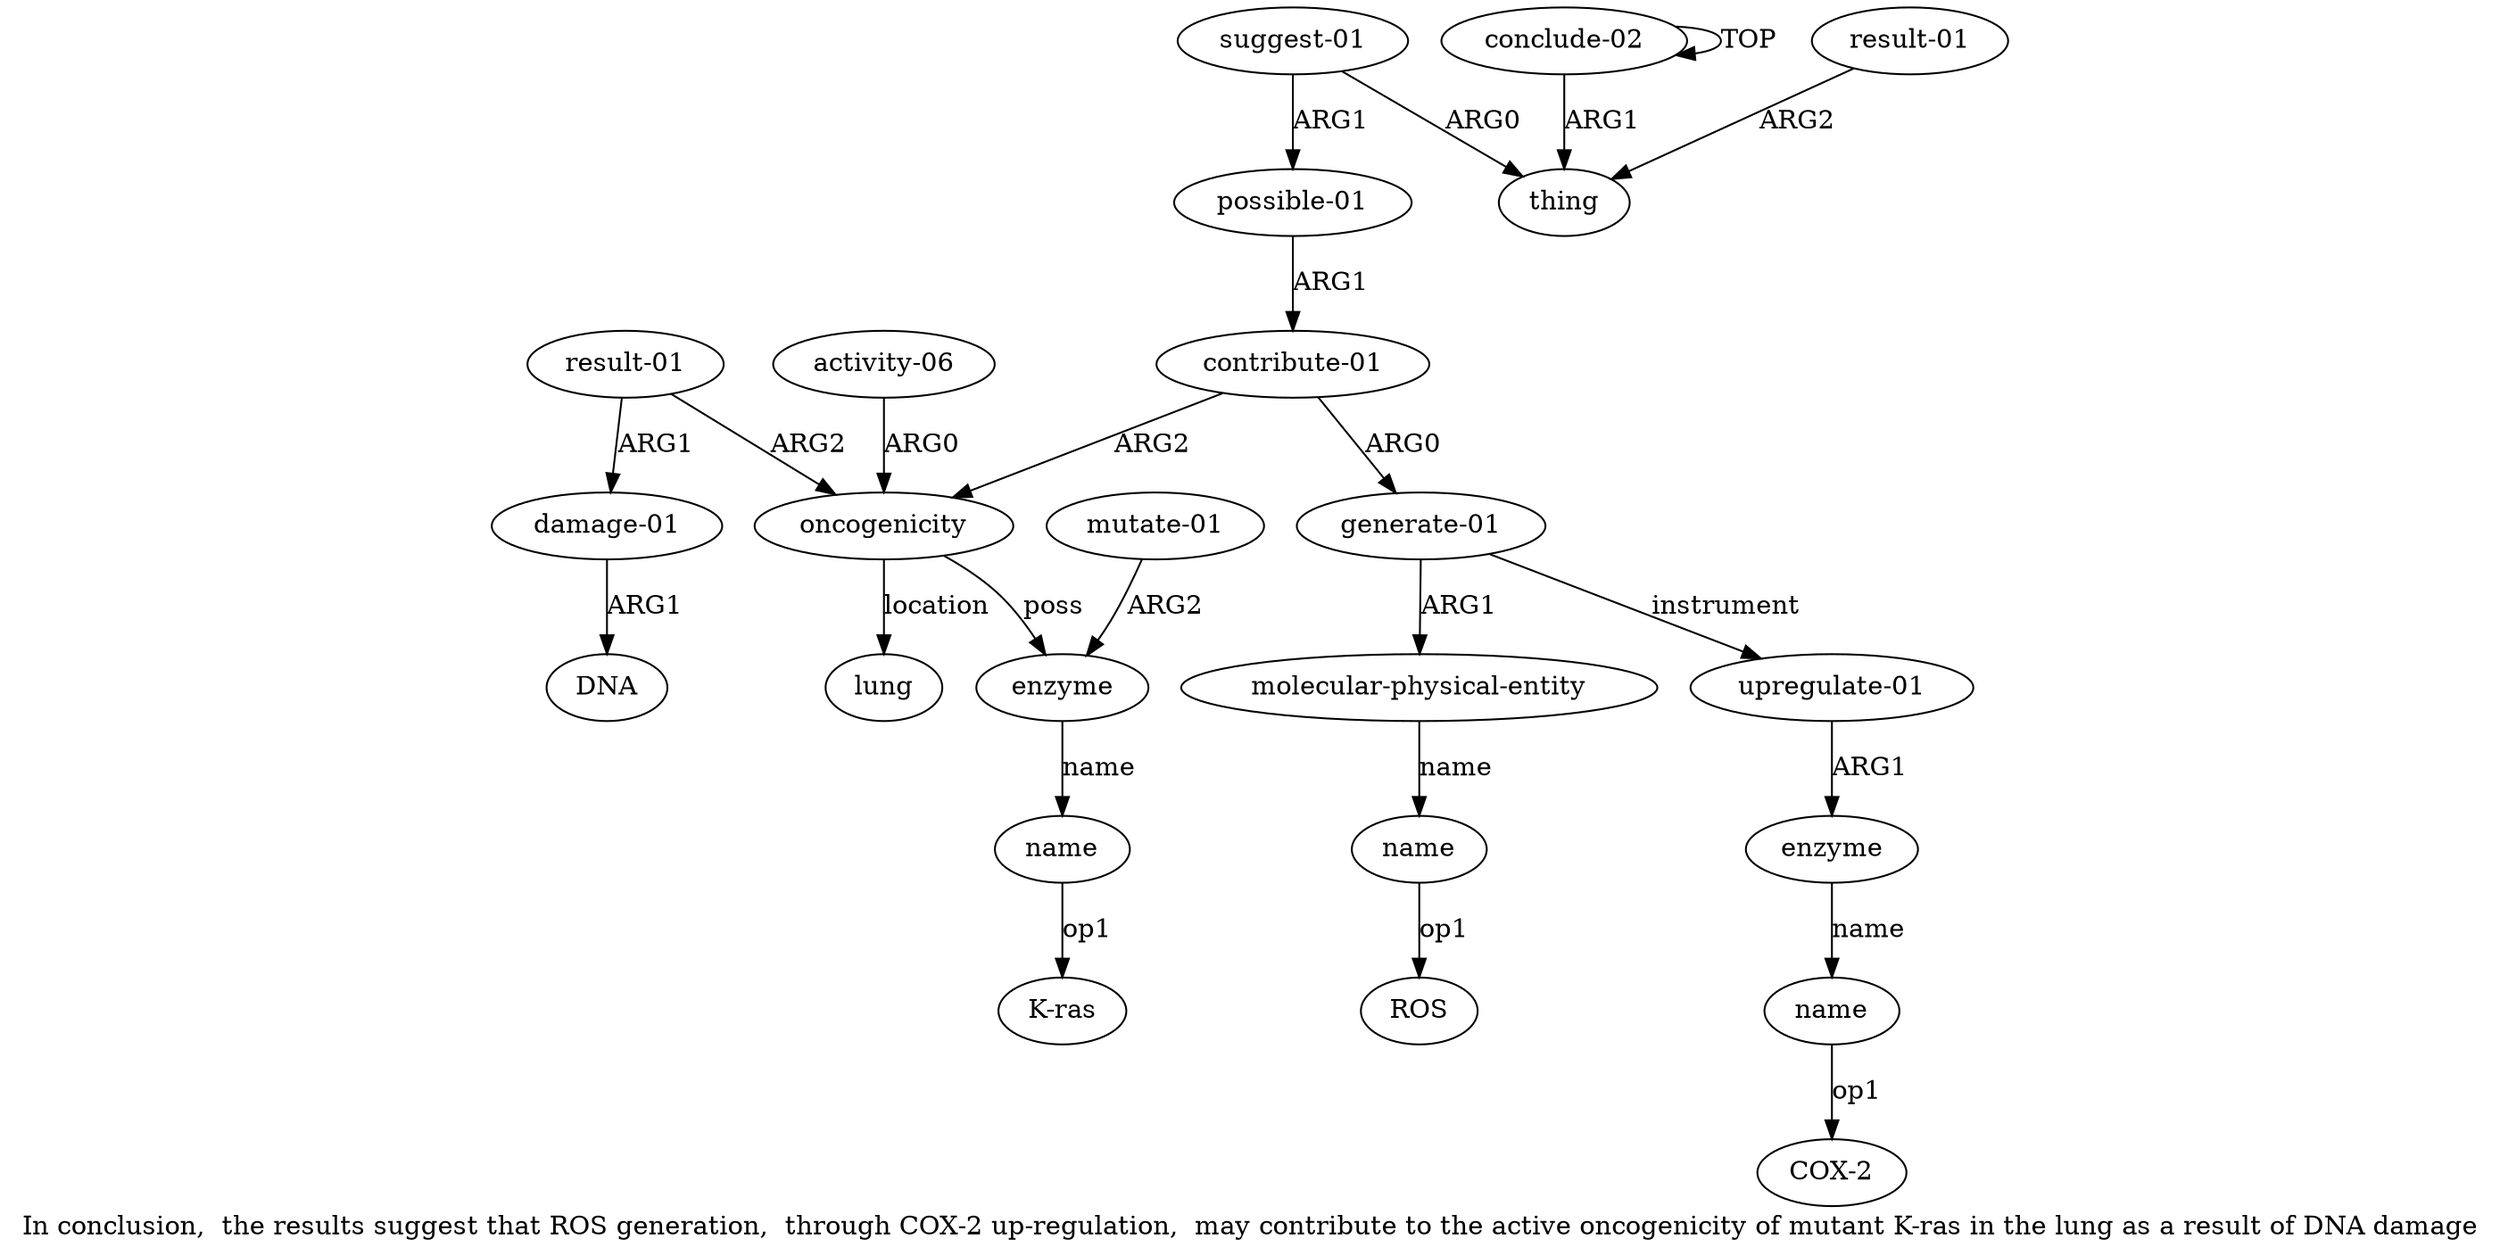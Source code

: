digraph  {
	graph [label="In conclusion,  the results suggest that ROS generation,  through COX-2 up-regulation,  may contribute to the active oncogenicity \
of mutant K-ras in the lung as a result of DNA damage"];
	node [label="\N"];
	a20	 [color=black,
		gold_ind=20,
		gold_label=DNA,
		label=DNA,
		test_ind=20,
		test_label=DNA];
	"a11 COX-2"	 [color=black,
		gold_ind=-1,
		gold_label="COX-2",
		label="COX-2",
		test_ind=-1,
		test_label="COX-2"];
	"a15 K-ras"	 [color=black,
		gold_ind=-1,
		gold_label="K-ras",
		label="K-ras",
		test_ind=-1,
		test_label="K-ras"];
	"a8 ROS"	 [color=black,
		gold_ind=-1,
		gold_label=ROS,
		label=ROS,
		test_ind=-1,
		test_label=ROS];
	a15	 [color=black,
		gold_ind=15,
		gold_label=name,
		label=name,
		test_ind=15,
		test_label=name];
	a15 -> "a15 K-ras" [key=0,
	color=black,
	gold_label=op1,
	label=op1,
	test_label=op1];
a14 [color=black,
	gold_ind=14,
	gold_label=enzyme,
	label=enzyme,
	test_ind=14,
	test_label=enzyme];
a14 -> a15 [key=0,
color=black,
gold_label=name,
label=name,
test_label=name];
a17 [color=black,
gold_ind=17,
gold_label=lung,
label=lung,
test_ind=17,
test_label=lung];
a16 [color=black,
gold_ind=16,
gold_label="mutate-01",
label="mutate-01",
test_ind=16,
test_label="mutate-01"];
a16 -> a14 [key=0,
color=black,
gold_label=ARG2,
label=ARG2,
test_label=ARG2];
a11 [color=black,
gold_ind=11,
gold_label=name,
label=name,
test_ind=11,
test_label=name];
a11 -> "a11 COX-2" [key=0,
color=black,
gold_label=op1,
label=op1,
test_label=op1];
a10 [color=black,
gold_ind=10,
gold_label=enzyme,
label=enzyme,
test_ind=10,
test_label=enzyme];
a10 -> a11 [key=0,
color=black,
gold_label=name,
label=name,
test_label=name];
a13 [color=black,
gold_ind=13,
gold_label="activity-06",
label="activity-06",
test_ind=13,
test_label="activity-06"];
a12 [color=black,
gold_ind=12,
gold_label=oncogenicity,
label=oncogenicity,
test_ind=12,
test_label=oncogenicity];
a13 -> a12 [key=0,
color=black,
gold_label=ARG0,
label=ARG0,
test_label=ARG0];
a12 -> a14 [key=0,
color=black,
gold_label=poss,
label=poss,
test_label=poss];
a12 -> a17 [key=0,
color=black,
gold_label=location,
label=location,
test_label=location];
a19 [color=black,
gold_ind=19,
gold_label="damage-01",
label="damage-01",
test_ind=19,
test_label="damage-01"];
a19 -> a20 [key=0,
color=black,
gold_label=ARG1,
label=ARG1,
test_label=ARG1];
a18 [color=black,
gold_ind=18,
gold_label="result-01",
label="result-01",
test_ind=18,
test_label="result-01"];
a18 -> a12 [key=0,
color=black,
gold_label=ARG2,
label=ARG2,
test_label=ARG2];
a18 -> a19 [key=0,
color=black,
gold_label=ARG1,
label=ARG1,
test_label=ARG1];
a1 [color=black,
gold_ind=1,
gold_label=thing,
label=thing,
test_ind=1,
test_label=thing];
a0 [color=black,
gold_ind=0,
gold_label="conclude-02",
label="conclude-02",
test_ind=0,
test_label="conclude-02"];
a0 -> a1 [key=0,
color=black,
gold_label=ARG1,
label=ARG1,
test_label=ARG1];
a0 -> a0 [key=0,
color=black,
gold_label=TOP,
label=TOP,
test_label=TOP];
a3 [color=black,
gold_ind=3,
gold_label="suggest-01",
label="suggest-01",
test_ind=3,
test_label="suggest-01"];
a3 -> a1 [key=0,
color=black,
gold_label=ARG0,
label=ARG0,
test_label=ARG0];
a4 [color=black,
gold_ind=4,
gold_label="possible-01",
label="possible-01",
test_ind=4,
test_label="possible-01"];
a3 -> a4 [key=0,
color=black,
gold_label=ARG1,
label=ARG1,
test_label=ARG1];
a2 [color=black,
gold_ind=2,
gold_label="result-01",
label="result-01",
test_ind=2,
test_label="result-01"];
a2 -> a1 [key=0,
color=black,
gold_label=ARG2,
label=ARG2,
test_label=ARG2];
a5 [color=black,
gold_ind=5,
gold_label="contribute-01",
label="contribute-01",
test_ind=5,
test_label="contribute-01"];
a5 -> a12 [key=0,
color=black,
gold_label=ARG2,
label=ARG2,
test_label=ARG2];
a6 [color=black,
gold_ind=6,
gold_label="generate-01",
label="generate-01",
test_ind=6,
test_label="generate-01"];
a5 -> a6 [key=0,
color=black,
gold_label=ARG0,
label=ARG0,
test_label=ARG0];
a4 -> a5 [key=0,
color=black,
gold_label=ARG1,
label=ARG1,
test_label=ARG1];
a7 [color=black,
gold_ind=7,
gold_label="molecular-physical-entity",
label="molecular-physical-entity",
test_ind=7,
test_label="molecular-physical-entity"];
a8 [color=black,
gold_ind=8,
gold_label=name,
label=name,
test_ind=8,
test_label=name];
a7 -> a8 [key=0,
color=black,
gold_label=name,
label=name,
test_label=name];
a6 -> a7 [key=0,
color=black,
gold_label=ARG1,
label=ARG1,
test_label=ARG1];
a9 [color=black,
gold_ind=9,
gold_label="upregulate-01",
label="upregulate-01",
test_ind=9,
test_label="upregulate-01"];
a6 -> a9 [key=0,
color=black,
gold_label=instrument,
label=instrument,
test_label=instrument];
a9 -> a10 [key=0,
color=black,
gold_label=ARG1,
label=ARG1,
test_label=ARG1];
a8 -> "a8 ROS" [key=0,
color=black,
gold_label=op1,
label=op1,
test_label=op1];
}
